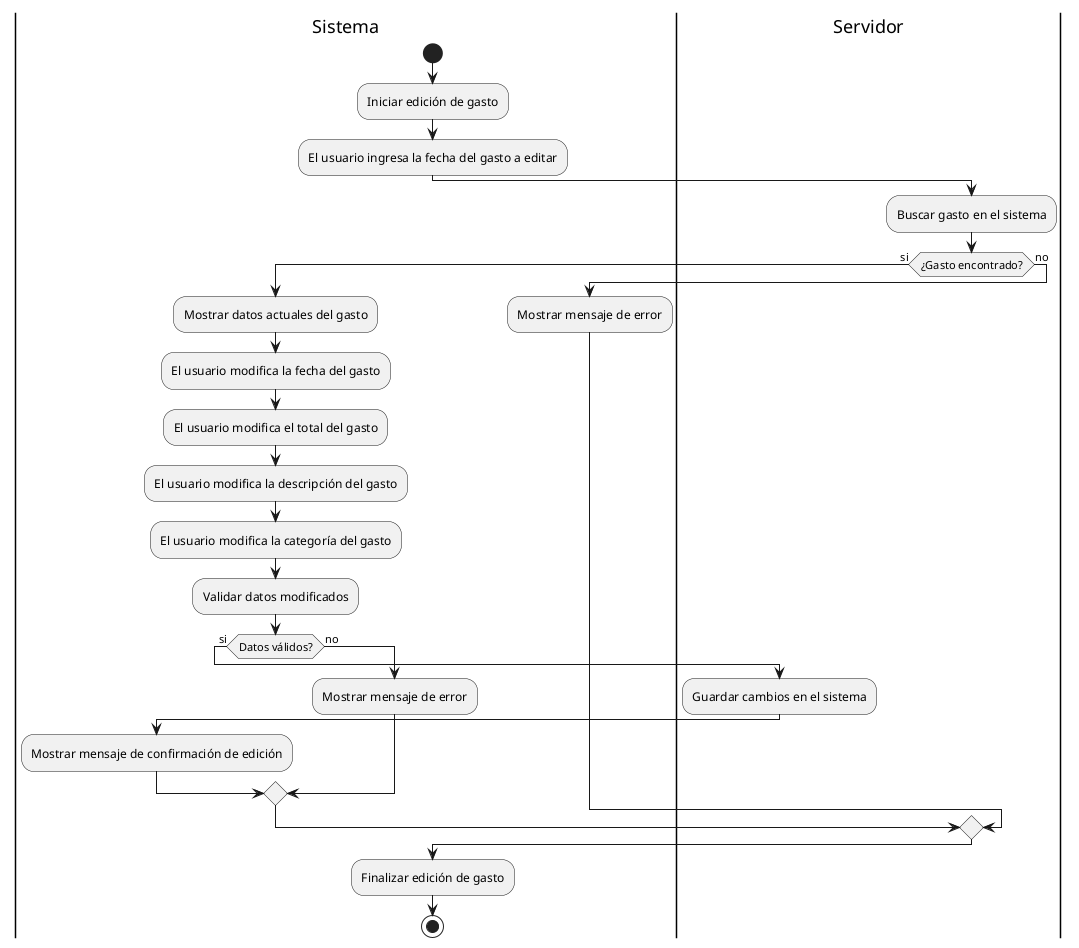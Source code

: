 @startuml Editar gasto

|Sistema|
start
:Iniciar edición de gasto;
:El usuario ingresa la fecha del gasto a editar;
|Servidor|
:Buscar gasto en el sistema;
if (¿Gasto encontrado?) then (si)
    |Sistema|
    :Mostrar datos actuales del gasto;
    :El usuario modifica la fecha del gasto;
    :El usuario modifica el total del gasto;
    :El usuario modifica la descripción del gasto;
    :El usuario modifica la categoría del gasto;
    :Validar datos modificados;
    if (Datos válidos?) then (si)
        |Servidor|
        :Guardar cambios en el sistema;
        |Sistema|
        :Mostrar mensaje de confirmación de edición;
    else (no)
        :Mostrar mensaje de error;
    endif
else (no)
    :Mostrar mensaje de error;
endif
:Finalizar edición de gasto;
stop

@enduml
